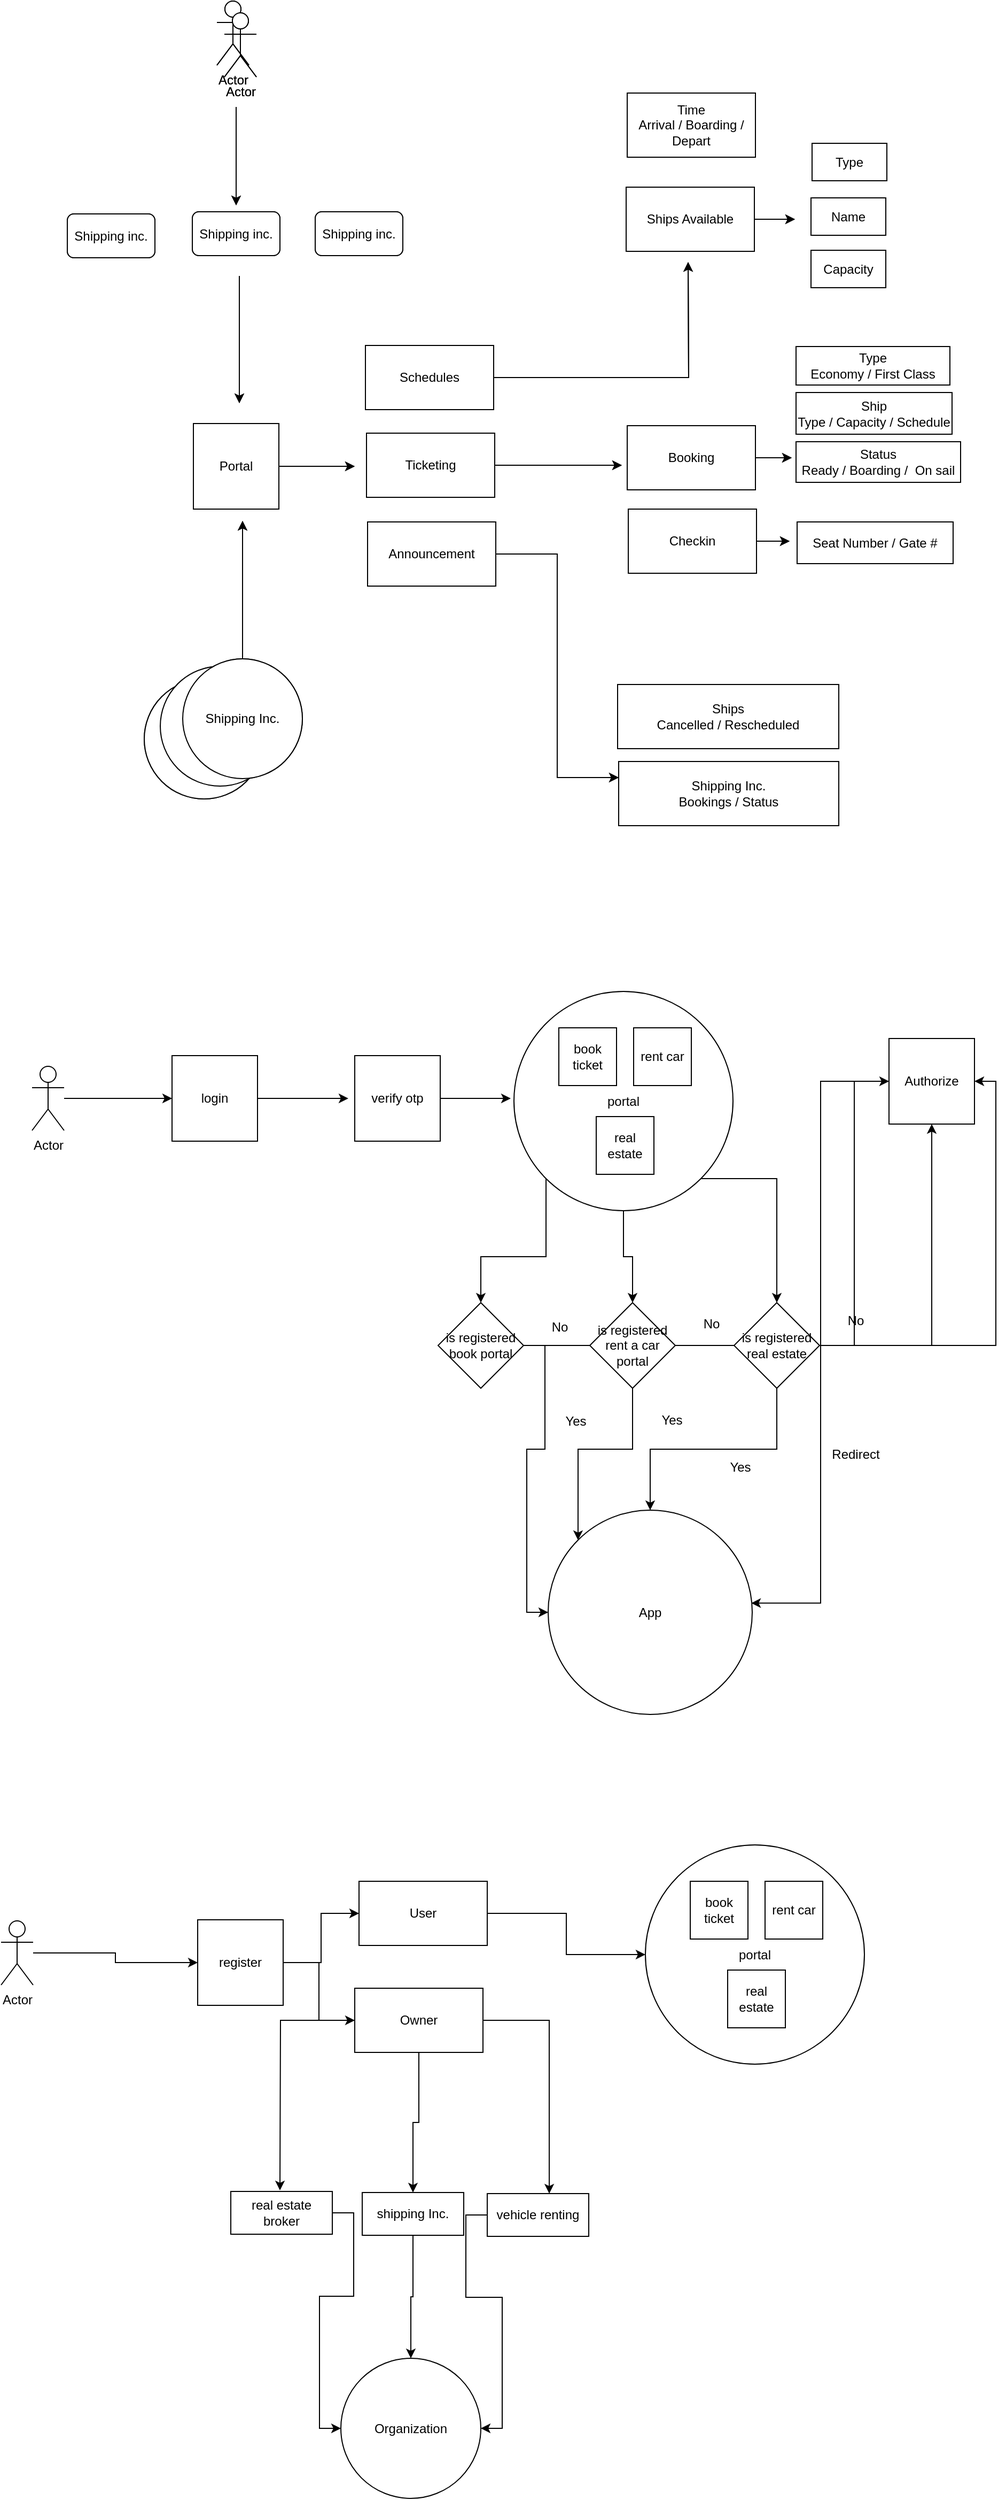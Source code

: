 <mxfile version="21.6.8" type="github">
  <diagram name="Page-1" id="4tpJejH9Ue2AHnvSj34X">
    <mxGraphModel dx="1434" dy="771" grid="1" gridSize="1" guides="1" tooltips="1" connect="1" arrows="1" fold="1" page="1" pageScale="1" pageWidth="1100" pageHeight="850" math="0" shadow="0">
      <root>
        <mxCell id="0" />
        <mxCell id="1" parent="0" />
        <mxCell id="M44vIV6eyuSxTf7FfgR5-26" value="Actor" style="shape=umlActor;verticalLabelPosition=bottom;verticalAlign=top;html=1;outlineConnect=0;" parent="1" vertex="1">
          <mxGeometry x="275" y="39" width="30" height="60" as="geometry" />
        </mxCell>
        <mxCell id="M44vIV6eyuSxTf7FfgR5-57" style="edgeStyle=orthogonalEdgeStyle;rounded=0;orthogonalLoop=1;jettySize=auto;html=1;" parent="1" source="M44vIV6eyuSxTf7FfgR5-27" edge="1">
          <mxGeometry relative="1" as="geometry">
            <mxPoint x="404" y="474" as="targetPoint" />
          </mxGeometry>
        </mxCell>
        <mxCell id="M44vIV6eyuSxTf7FfgR5-27" value="Portal" style="whiteSpace=wrap;html=1;aspect=fixed;" parent="1" vertex="1">
          <mxGeometry x="253" y="434" width="80" height="80" as="geometry" />
        </mxCell>
        <mxCell id="M44vIV6eyuSxTf7FfgR5-41" style="edgeStyle=orthogonalEdgeStyle;rounded=0;orthogonalLoop=1;jettySize=auto;html=1;" parent="1" source="M44vIV6eyuSxTf7FfgR5-35" edge="1">
          <mxGeometry relative="1" as="geometry">
            <mxPoint x="716" y="283" as="targetPoint" />
          </mxGeometry>
        </mxCell>
        <mxCell id="M44vIV6eyuSxTf7FfgR5-35" value="Schedules" style="rounded=0;whiteSpace=wrap;html=1;" parent="1" vertex="1">
          <mxGeometry x="414" y="361" width="120" height="60" as="geometry" />
        </mxCell>
        <mxCell id="M44vIV6eyuSxTf7FfgR5-56" style="edgeStyle=orthogonalEdgeStyle;rounded=0;orthogonalLoop=1;jettySize=auto;html=1;" parent="1" source="M44vIV6eyuSxTf7FfgR5-36" edge="1">
          <mxGeometry relative="1" as="geometry">
            <mxPoint x="654" y="473" as="targetPoint" />
          </mxGeometry>
        </mxCell>
        <mxCell id="M44vIV6eyuSxTf7FfgR5-36" value="Ticketing" style="rounded=0;whiteSpace=wrap;html=1;" parent="1" vertex="1">
          <mxGeometry x="415" y="443" width="120" height="60" as="geometry" />
        </mxCell>
        <mxCell id="M44vIV6eyuSxTf7FfgR5-61" style="edgeStyle=orthogonalEdgeStyle;rounded=0;orthogonalLoop=1;jettySize=auto;html=1;entryX=0;entryY=0.25;entryDx=0;entryDy=0;" parent="1" source="M44vIV6eyuSxTf7FfgR5-37" target="M44vIV6eyuSxTf7FfgR5-60" edge="1">
          <mxGeometry relative="1" as="geometry">
            <mxPoint x="599" y="764" as="targetPoint" />
          </mxGeometry>
        </mxCell>
        <mxCell id="M44vIV6eyuSxTf7FfgR5-37" value="Announcement" style="rounded=0;whiteSpace=wrap;html=1;" parent="1" vertex="1">
          <mxGeometry x="416" y="526" width="120" height="60" as="geometry" />
        </mxCell>
        <mxCell id="M44vIV6eyuSxTf7FfgR5-45" style="edgeStyle=orthogonalEdgeStyle;rounded=0;orthogonalLoop=1;jettySize=auto;html=1;" parent="1" source="M44vIV6eyuSxTf7FfgR5-38" edge="1">
          <mxGeometry relative="1" as="geometry">
            <mxPoint x="816" y="243" as="targetPoint" />
          </mxGeometry>
        </mxCell>
        <mxCell id="M44vIV6eyuSxTf7FfgR5-38" value="Ships Available" style="rounded=0;whiteSpace=wrap;html=1;" parent="1" vertex="1">
          <mxGeometry x="658" y="213" width="120" height="60" as="geometry" />
        </mxCell>
        <mxCell id="M44vIV6eyuSxTf7FfgR5-39" value="Time&lt;br&gt;Arrival / Boarding / Depart" style="rounded=0;whiteSpace=wrap;html=1;" parent="1" vertex="1">
          <mxGeometry x="659" y="125" width="120" height="60" as="geometry" />
        </mxCell>
        <mxCell id="M44vIV6eyuSxTf7FfgR5-40" value="Shipping Inc." style="ellipse;whiteSpace=wrap;html=1;aspect=fixed;" parent="1" vertex="1">
          <mxGeometry x="207" y="673" width="112" height="112" as="geometry" />
        </mxCell>
        <mxCell id="M44vIV6eyuSxTf7FfgR5-42" value="Capacity" style="rounded=0;whiteSpace=wrap;html=1;" parent="1" vertex="1">
          <mxGeometry x="831" y="272" width="70" height="35" as="geometry" />
        </mxCell>
        <mxCell id="M44vIV6eyuSxTf7FfgR5-43" value="Name" style="rounded=0;whiteSpace=wrap;html=1;" parent="1" vertex="1">
          <mxGeometry x="831" y="223" width="70" height="35" as="geometry" />
        </mxCell>
        <mxCell id="M44vIV6eyuSxTf7FfgR5-44" value="Type" style="rounded=0;whiteSpace=wrap;html=1;" parent="1" vertex="1">
          <mxGeometry x="832" y="172" width="70" height="35" as="geometry" />
        </mxCell>
        <mxCell id="M44vIV6eyuSxTf7FfgR5-46" value="Status&lt;br&gt;Ready / Boarding /&amp;nbsp; On sail" style="rounded=0;whiteSpace=wrap;html=1;" parent="1" vertex="1">
          <mxGeometry x="817" y="451" width="154" height="38" as="geometry" />
        </mxCell>
        <mxCell id="M44vIV6eyuSxTf7FfgR5-47" value="Shipping Inc." style="ellipse;whiteSpace=wrap;html=1;aspect=fixed;" parent="1" vertex="1">
          <mxGeometry x="222" y="661" width="112" height="112" as="geometry" />
        </mxCell>
        <mxCell id="M44vIV6eyuSxTf7FfgR5-67" style="edgeStyle=orthogonalEdgeStyle;rounded=0;orthogonalLoop=1;jettySize=auto;html=1;" parent="1" source="M44vIV6eyuSxTf7FfgR5-48" edge="1">
          <mxGeometry relative="1" as="geometry">
            <mxPoint x="299" y="525" as="targetPoint" />
          </mxGeometry>
        </mxCell>
        <mxCell id="M44vIV6eyuSxTf7FfgR5-48" value="Shipping Inc." style="ellipse;whiteSpace=wrap;html=1;aspect=fixed;" parent="1" vertex="1">
          <mxGeometry x="243" y="654" width="112" height="112" as="geometry" />
        </mxCell>
        <mxCell id="M44vIV6eyuSxTf7FfgR5-55" style="edgeStyle=orthogonalEdgeStyle;rounded=0;orthogonalLoop=1;jettySize=auto;html=1;" parent="1" source="M44vIV6eyuSxTf7FfgR5-51" edge="1">
          <mxGeometry relative="1" as="geometry">
            <mxPoint x="813" y="466" as="targetPoint" />
          </mxGeometry>
        </mxCell>
        <mxCell id="M44vIV6eyuSxTf7FfgR5-51" value="Booking" style="rounded=0;whiteSpace=wrap;html=1;" parent="1" vertex="1">
          <mxGeometry x="659" y="436" width="120" height="60" as="geometry" />
        </mxCell>
        <mxCell id="M44vIV6eyuSxTf7FfgR5-52" value="Ship&lt;br&gt;Type / Capacity / Schedule" style="rounded=0;whiteSpace=wrap;html=1;" parent="1" vertex="1">
          <mxGeometry x="817" y="405" width="146" height="39" as="geometry" />
        </mxCell>
        <mxCell id="M44vIV6eyuSxTf7FfgR5-53" value="Type&lt;br&gt;Economy / First Class" style="rounded=0;whiteSpace=wrap;html=1;" parent="1" vertex="1">
          <mxGeometry x="817" y="362" width="144" height="36" as="geometry" />
        </mxCell>
        <mxCell id="M44vIV6eyuSxTf7FfgR5-64" style="edgeStyle=orthogonalEdgeStyle;rounded=0;orthogonalLoop=1;jettySize=auto;html=1;" parent="1" source="M44vIV6eyuSxTf7FfgR5-54" edge="1">
          <mxGeometry relative="1" as="geometry">
            <mxPoint x="811" y="544" as="targetPoint" />
          </mxGeometry>
        </mxCell>
        <mxCell id="M44vIV6eyuSxTf7FfgR5-54" value="Checkin" style="rounded=0;whiteSpace=wrap;html=1;" parent="1" vertex="1">
          <mxGeometry x="660" y="514" width="120" height="60" as="geometry" />
        </mxCell>
        <mxCell id="M44vIV6eyuSxTf7FfgR5-59" value="Ships&lt;br&gt;Cancelled / Rescheduled" style="rounded=0;whiteSpace=wrap;html=1;" parent="1" vertex="1">
          <mxGeometry x="650" y="678" width="207" height="60" as="geometry" />
        </mxCell>
        <mxCell id="M44vIV6eyuSxTf7FfgR5-60" value="Shipping Inc.&lt;br&gt;Bookings / Status" style="rounded=0;whiteSpace=wrap;html=1;" parent="1" vertex="1">
          <mxGeometry x="651" y="750" width="206" height="60" as="geometry" />
        </mxCell>
        <mxCell id="M44vIV6eyuSxTf7FfgR5-63" value="Seat Number / Gate #" style="rounded=0;whiteSpace=wrap;html=1;" parent="1" vertex="1">
          <mxGeometry x="818" y="526" width="146" height="39" as="geometry" />
        </mxCell>
        <mxCell id="M44vIV6eyuSxTf7FfgR5-65" value="Actor" style="shape=umlActor;verticalLabelPosition=bottom;verticalAlign=top;html=1;outlineConnect=0;" parent="1" vertex="1">
          <mxGeometry x="282" y="50" width="30" height="60" as="geometry" />
        </mxCell>
        <mxCell id="M44vIV6eyuSxTf7FfgR5-69" value="Shipping inc." style="rounded=1;whiteSpace=wrap;html=1;" parent="1" vertex="1">
          <mxGeometry x="135" y="238" width="82" height="41" as="geometry" />
        </mxCell>
        <mxCell id="M44vIV6eyuSxTf7FfgR5-70" value="Shipping inc." style="rounded=1;whiteSpace=wrap;html=1;" parent="1" vertex="1">
          <mxGeometry x="252" y="236" width="82" height="41" as="geometry" />
        </mxCell>
        <mxCell id="M44vIV6eyuSxTf7FfgR5-71" value="Shipping inc." style="rounded=1;whiteSpace=wrap;html=1;" parent="1" vertex="1">
          <mxGeometry x="367" y="236" width="82" height="41" as="geometry" />
        </mxCell>
        <mxCell id="M44vIV6eyuSxTf7FfgR5-74" value="" style="endArrow=classic;html=1;rounded=0;" parent="1" edge="1">
          <mxGeometry width="50" height="50" relative="1" as="geometry">
            <mxPoint x="293" y="138" as="sourcePoint" />
            <mxPoint x="293" y="230" as="targetPoint" />
          </mxGeometry>
        </mxCell>
        <mxCell id="M44vIV6eyuSxTf7FfgR5-75" value="" style="endArrow=classic;html=1;rounded=0;" parent="1" edge="1">
          <mxGeometry width="50" height="50" relative="1" as="geometry">
            <mxPoint x="296" y="296" as="sourcePoint" />
            <mxPoint x="296" y="415" as="targetPoint" />
          </mxGeometry>
        </mxCell>
        <mxCell id="CbzwjmHTn6aHVzOJRnb6-1" value="Actor" style="shape=umlActor;verticalLabelPosition=bottom;verticalAlign=top;html=1;outlineConnect=0;" vertex="1" parent="1">
          <mxGeometry x="275" y="39" width="30" height="60" as="geometry" />
        </mxCell>
        <mxCell id="CbzwjmHTn6aHVzOJRnb6-2" style="edgeStyle=orthogonalEdgeStyle;rounded=0;orthogonalLoop=1;jettySize=auto;html=1;" edge="1" parent="1" source="CbzwjmHTn6aHVzOJRnb6-3">
          <mxGeometry relative="1" as="geometry">
            <mxPoint x="404" y="474" as="targetPoint" />
          </mxGeometry>
        </mxCell>
        <mxCell id="CbzwjmHTn6aHVzOJRnb6-3" value="Portal" style="whiteSpace=wrap;html=1;aspect=fixed;" vertex="1" parent="1">
          <mxGeometry x="253" y="434" width="80" height="80" as="geometry" />
        </mxCell>
        <mxCell id="CbzwjmHTn6aHVzOJRnb6-4" style="edgeStyle=orthogonalEdgeStyle;rounded=0;orthogonalLoop=1;jettySize=auto;html=1;" edge="1" parent="1" source="CbzwjmHTn6aHVzOJRnb6-5">
          <mxGeometry relative="1" as="geometry">
            <mxPoint x="716" y="283" as="targetPoint" />
          </mxGeometry>
        </mxCell>
        <mxCell id="CbzwjmHTn6aHVzOJRnb6-5" value="Schedules" style="rounded=0;whiteSpace=wrap;html=1;" vertex="1" parent="1">
          <mxGeometry x="414" y="361" width="120" height="60" as="geometry" />
        </mxCell>
        <mxCell id="CbzwjmHTn6aHVzOJRnb6-6" style="edgeStyle=orthogonalEdgeStyle;rounded=0;orthogonalLoop=1;jettySize=auto;html=1;" edge="1" parent="1" source="CbzwjmHTn6aHVzOJRnb6-7">
          <mxGeometry relative="1" as="geometry">
            <mxPoint x="654" y="473" as="targetPoint" />
          </mxGeometry>
        </mxCell>
        <mxCell id="CbzwjmHTn6aHVzOJRnb6-7" value="Ticketing" style="rounded=0;whiteSpace=wrap;html=1;" vertex="1" parent="1">
          <mxGeometry x="415" y="443" width="120" height="60" as="geometry" />
        </mxCell>
        <mxCell id="CbzwjmHTn6aHVzOJRnb6-8" style="edgeStyle=orthogonalEdgeStyle;rounded=0;orthogonalLoop=1;jettySize=auto;html=1;entryX=0;entryY=0.25;entryDx=0;entryDy=0;" edge="1" parent="1" source="CbzwjmHTn6aHVzOJRnb6-9" target="CbzwjmHTn6aHVzOJRnb6-28">
          <mxGeometry relative="1" as="geometry">
            <mxPoint x="599" y="764" as="targetPoint" />
          </mxGeometry>
        </mxCell>
        <mxCell id="CbzwjmHTn6aHVzOJRnb6-9" value="Announcement" style="rounded=0;whiteSpace=wrap;html=1;" vertex="1" parent="1">
          <mxGeometry x="416" y="526" width="120" height="60" as="geometry" />
        </mxCell>
        <mxCell id="CbzwjmHTn6aHVzOJRnb6-10" style="edgeStyle=orthogonalEdgeStyle;rounded=0;orthogonalLoop=1;jettySize=auto;html=1;" edge="1" parent="1" source="CbzwjmHTn6aHVzOJRnb6-11">
          <mxGeometry relative="1" as="geometry">
            <mxPoint x="816" y="243" as="targetPoint" />
          </mxGeometry>
        </mxCell>
        <mxCell id="CbzwjmHTn6aHVzOJRnb6-11" value="Ships Available" style="rounded=0;whiteSpace=wrap;html=1;" vertex="1" parent="1">
          <mxGeometry x="658" y="213" width="120" height="60" as="geometry" />
        </mxCell>
        <mxCell id="CbzwjmHTn6aHVzOJRnb6-12" value="Time&lt;br&gt;Arrival / Boarding / Depart" style="rounded=0;whiteSpace=wrap;html=1;" vertex="1" parent="1">
          <mxGeometry x="659" y="125" width="120" height="60" as="geometry" />
        </mxCell>
        <mxCell id="CbzwjmHTn6aHVzOJRnb6-13" value="Shipping Inc." style="ellipse;whiteSpace=wrap;html=1;aspect=fixed;" vertex="1" parent="1">
          <mxGeometry x="207" y="673" width="112" height="112" as="geometry" />
        </mxCell>
        <mxCell id="CbzwjmHTn6aHVzOJRnb6-14" value="Capacity" style="rounded=0;whiteSpace=wrap;html=1;" vertex="1" parent="1">
          <mxGeometry x="831" y="272" width="70" height="35" as="geometry" />
        </mxCell>
        <mxCell id="CbzwjmHTn6aHVzOJRnb6-15" value="Name" style="rounded=0;whiteSpace=wrap;html=1;" vertex="1" parent="1">
          <mxGeometry x="831" y="223" width="70" height="35" as="geometry" />
        </mxCell>
        <mxCell id="CbzwjmHTn6aHVzOJRnb6-16" value="Type" style="rounded=0;whiteSpace=wrap;html=1;" vertex="1" parent="1">
          <mxGeometry x="832" y="172" width="70" height="35" as="geometry" />
        </mxCell>
        <mxCell id="CbzwjmHTn6aHVzOJRnb6-17" value="Status&lt;br&gt;Ready / Boarding /&amp;nbsp; On sail" style="rounded=0;whiteSpace=wrap;html=1;" vertex="1" parent="1">
          <mxGeometry x="817" y="451" width="154" height="38" as="geometry" />
        </mxCell>
        <mxCell id="CbzwjmHTn6aHVzOJRnb6-18" value="Shipping Inc." style="ellipse;whiteSpace=wrap;html=1;aspect=fixed;" vertex="1" parent="1">
          <mxGeometry x="222" y="661" width="112" height="112" as="geometry" />
        </mxCell>
        <mxCell id="CbzwjmHTn6aHVzOJRnb6-19" style="edgeStyle=orthogonalEdgeStyle;rounded=0;orthogonalLoop=1;jettySize=auto;html=1;" edge="1" parent="1" source="CbzwjmHTn6aHVzOJRnb6-20">
          <mxGeometry relative="1" as="geometry">
            <mxPoint x="299" y="525" as="targetPoint" />
          </mxGeometry>
        </mxCell>
        <mxCell id="CbzwjmHTn6aHVzOJRnb6-20" value="Shipping Inc." style="ellipse;whiteSpace=wrap;html=1;aspect=fixed;" vertex="1" parent="1">
          <mxGeometry x="243" y="654" width="112" height="112" as="geometry" />
        </mxCell>
        <mxCell id="CbzwjmHTn6aHVzOJRnb6-21" style="edgeStyle=orthogonalEdgeStyle;rounded=0;orthogonalLoop=1;jettySize=auto;html=1;" edge="1" parent="1" source="CbzwjmHTn6aHVzOJRnb6-22">
          <mxGeometry relative="1" as="geometry">
            <mxPoint x="813" y="466" as="targetPoint" />
          </mxGeometry>
        </mxCell>
        <mxCell id="CbzwjmHTn6aHVzOJRnb6-22" value="Booking" style="rounded=0;whiteSpace=wrap;html=1;" vertex="1" parent="1">
          <mxGeometry x="659" y="436" width="120" height="60" as="geometry" />
        </mxCell>
        <mxCell id="CbzwjmHTn6aHVzOJRnb6-23" value="Ship&lt;br&gt;Type / Capacity / Schedule" style="rounded=0;whiteSpace=wrap;html=1;" vertex="1" parent="1">
          <mxGeometry x="817" y="405" width="146" height="39" as="geometry" />
        </mxCell>
        <mxCell id="CbzwjmHTn6aHVzOJRnb6-24" value="Type&lt;br&gt;Economy / First Class" style="rounded=0;whiteSpace=wrap;html=1;" vertex="1" parent="1">
          <mxGeometry x="817" y="362" width="144" height="36" as="geometry" />
        </mxCell>
        <mxCell id="CbzwjmHTn6aHVzOJRnb6-25" style="edgeStyle=orthogonalEdgeStyle;rounded=0;orthogonalLoop=1;jettySize=auto;html=1;" edge="1" parent="1" source="CbzwjmHTn6aHVzOJRnb6-26">
          <mxGeometry relative="1" as="geometry">
            <mxPoint x="811" y="544" as="targetPoint" />
          </mxGeometry>
        </mxCell>
        <mxCell id="CbzwjmHTn6aHVzOJRnb6-26" value="Checkin" style="rounded=0;whiteSpace=wrap;html=1;" vertex="1" parent="1">
          <mxGeometry x="660" y="514" width="120" height="60" as="geometry" />
        </mxCell>
        <mxCell id="CbzwjmHTn6aHVzOJRnb6-27" value="Ships&lt;br&gt;Cancelled / Rescheduled" style="rounded=0;whiteSpace=wrap;html=1;" vertex="1" parent="1">
          <mxGeometry x="650" y="678" width="207" height="60" as="geometry" />
        </mxCell>
        <mxCell id="CbzwjmHTn6aHVzOJRnb6-28" value="Shipping Inc.&lt;br&gt;Bookings / Status" style="rounded=0;whiteSpace=wrap;html=1;" vertex="1" parent="1">
          <mxGeometry x="651" y="750" width="206" height="60" as="geometry" />
        </mxCell>
        <mxCell id="CbzwjmHTn6aHVzOJRnb6-29" value="Seat Number / Gate #" style="rounded=0;whiteSpace=wrap;html=1;" vertex="1" parent="1">
          <mxGeometry x="818" y="526" width="146" height="39" as="geometry" />
        </mxCell>
        <mxCell id="CbzwjmHTn6aHVzOJRnb6-30" value="Actor" style="shape=umlActor;verticalLabelPosition=bottom;verticalAlign=top;html=1;outlineConnect=0;" vertex="1" parent="1">
          <mxGeometry x="282" y="50" width="30" height="60" as="geometry" />
        </mxCell>
        <mxCell id="CbzwjmHTn6aHVzOJRnb6-31" value="Shipping inc." style="rounded=1;whiteSpace=wrap;html=1;" vertex="1" parent="1">
          <mxGeometry x="135" y="238" width="82" height="41" as="geometry" />
        </mxCell>
        <mxCell id="CbzwjmHTn6aHVzOJRnb6-32" value="Shipping inc." style="rounded=1;whiteSpace=wrap;html=1;" vertex="1" parent="1">
          <mxGeometry x="252" y="236" width="82" height="41" as="geometry" />
        </mxCell>
        <mxCell id="CbzwjmHTn6aHVzOJRnb6-33" value="Shipping inc." style="rounded=1;whiteSpace=wrap;html=1;" vertex="1" parent="1">
          <mxGeometry x="367" y="236" width="82" height="41" as="geometry" />
        </mxCell>
        <mxCell id="CbzwjmHTn6aHVzOJRnb6-34" value="" style="endArrow=classic;html=1;rounded=0;" edge="1" parent="1">
          <mxGeometry width="50" height="50" relative="1" as="geometry">
            <mxPoint x="293" y="138" as="sourcePoint" />
            <mxPoint x="293" y="230" as="targetPoint" />
          </mxGeometry>
        </mxCell>
        <mxCell id="CbzwjmHTn6aHVzOJRnb6-35" value="" style="endArrow=classic;html=1;rounded=0;" edge="1" parent="1">
          <mxGeometry width="50" height="50" relative="1" as="geometry">
            <mxPoint x="296" y="296" as="sourcePoint" />
            <mxPoint x="296" y="415" as="targetPoint" />
          </mxGeometry>
        </mxCell>
        <mxCell id="CbzwjmHTn6aHVzOJRnb6-36" style="edgeStyle=orthogonalEdgeStyle;rounded=0;orthogonalLoop=1;jettySize=auto;html=1;entryX=0;entryY=0.5;entryDx=0;entryDy=0;" edge="1" parent="1" source="CbzwjmHTn6aHVzOJRnb6-37" target="CbzwjmHTn6aHVzOJRnb6-39">
          <mxGeometry relative="1" as="geometry" />
        </mxCell>
        <mxCell id="CbzwjmHTn6aHVzOJRnb6-37" value="Actor" style="shape=umlActor;verticalLabelPosition=bottom;verticalAlign=top;html=1;outlineConnect=0;" vertex="1" parent="1">
          <mxGeometry x="102" y="1035" width="30" height="60" as="geometry" />
        </mxCell>
        <mxCell id="CbzwjmHTn6aHVzOJRnb6-38" style="edgeStyle=orthogonalEdgeStyle;rounded=0;orthogonalLoop=1;jettySize=auto;html=1;" edge="1" parent="1" source="CbzwjmHTn6aHVzOJRnb6-39">
          <mxGeometry relative="1" as="geometry">
            <mxPoint x="398" y="1065" as="targetPoint" />
          </mxGeometry>
        </mxCell>
        <mxCell id="CbzwjmHTn6aHVzOJRnb6-39" value="login" style="whiteSpace=wrap;html=1;aspect=fixed;" vertex="1" parent="1">
          <mxGeometry x="233" y="1025" width="80" height="80" as="geometry" />
        </mxCell>
        <mxCell id="CbzwjmHTn6aHVzOJRnb6-40" style="edgeStyle=orthogonalEdgeStyle;rounded=0;orthogonalLoop=1;jettySize=auto;html=1;" edge="1" parent="1" source="CbzwjmHTn6aHVzOJRnb6-41">
          <mxGeometry relative="1" as="geometry">
            <mxPoint x="550" y="1065" as="targetPoint" />
          </mxGeometry>
        </mxCell>
        <mxCell id="CbzwjmHTn6aHVzOJRnb6-41" value="verify otp" style="whiteSpace=wrap;html=1;aspect=fixed;" vertex="1" parent="1">
          <mxGeometry x="404" y="1025" width="80" height="80" as="geometry" />
        </mxCell>
        <mxCell id="CbzwjmHTn6aHVzOJRnb6-42" style="edgeStyle=orthogonalEdgeStyle;rounded=0;orthogonalLoop=1;jettySize=auto;html=1;exitX=0;exitY=1;exitDx=0;exitDy=0;entryX=0.5;entryY=0;entryDx=0;entryDy=0;" edge="1" parent="1" source="CbzwjmHTn6aHVzOJRnb6-45" target="CbzwjmHTn6aHVzOJRnb6-51">
          <mxGeometry relative="1" as="geometry" />
        </mxCell>
        <mxCell id="CbzwjmHTn6aHVzOJRnb6-43" style="edgeStyle=orthogonalEdgeStyle;rounded=0;orthogonalLoop=1;jettySize=auto;html=1;entryX=0.5;entryY=0;entryDx=0;entryDy=0;" edge="1" parent="1" source="CbzwjmHTn6aHVzOJRnb6-45" target="CbzwjmHTn6aHVzOJRnb6-54">
          <mxGeometry relative="1" as="geometry" />
        </mxCell>
        <mxCell id="CbzwjmHTn6aHVzOJRnb6-44" style="edgeStyle=orthogonalEdgeStyle;rounded=0;orthogonalLoop=1;jettySize=auto;html=1;exitX=1;exitY=1;exitDx=0;exitDy=0;" edge="1" parent="1" source="CbzwjmHTn6aHVzOJRnb6-45" target="CbzwjmHTn6aHVzOJRnb6-57">
          <mxGeometry relative="1" as="geometry" />
        </mxCell>
        <mxCell id="CbzwjmHTn6aHVzOJRnb6-45" value="portal" style="ellipse;whiteSpace=wrap;html=1;aspect=fixed;" vertex="1" parent="1">
          <mxGeometry x="553" y="965" width="205" height="205" as="geometry" />
        </mxCell>
        <mxCell id="CbzwjmHTn6aHVzOJRnb6-46" value="book ticket" style="whiteSpace=wrap;html=1;aspect=fixed;" vertex="1" parent="1">
          <mxGeometry x="595" y="999" width="54" height="54" as="geometry" />
        </mxCell>
        <mxCell id="CbzwjmHTn6aHVzOJRnb6-47" value="rent car" style="whiteSpace=wrap;html=1;aspect=fixed;" vertex="1" parent="1">
          <mxGeometry x="665" y="999" width="54" height="54" as="geometry" />
        </mxCell>
        <mxCell id="CbzwjmHTn6aHVzOJRnb6-48" value="real estate" style="whiteSpace=wrap;html=1;aspect=fixed;" vertex="1" parent="1">
          <mxGeometry x="630" y="1082" width="54" height="54" as="geometry" />
        </mxCell>
        <mxCell id="CbzwjmHTn6aHVzOJRnb6-49" style="edgeStyle=orthogonalEdgeStyle;rounded=0;orthogonalLoop=1;jettySize=auto;html=1;entryX=1;entryY=0.5;entryDx=0;entryDy=0;" edge="1" parent="1" source="CbzwjmHTn6aHVzOJRnb6-51" target="CbzwjmHTn6aHVzOJRnb6-59">
          <mxGeometry relative="1" as="geometry" />
        </mxCell>
        <mxCell id="CbzwjmHTn6aHVzOJRnb6-50" style="edgeStyle=orthogonalEdgeStyle;rounded=0;orthogonalLoop=1;jettySize=auto;html=1;entryX=0;entryY=0.5;entryDx=0;entryDy=0;" edge="1" parent="1" source="CbzwjmHTn6aHVzOJRnb6-51" target="CbzwjmHTn6aHVzOJRnb6-63">
          <mxGeometry relative="1" as="geometry" />
        </mxCell>
        <mxCell id="CbzwjmHTn6aHVzOJRnb6-51" value="is registered&lt;br&gt;book portal" style="rhombus;whiteSpace=wrap;html=1;" vertex="1" parent="1">
          <mxGeometry x="482" y="1256" width="80" height="80" as="geometry" />
        </mxCell>
        <mxCell id="CbzwjmHTn6aHVzOJRnb6-52" style="edgeStyle=orthogonalEdgeStyle;rounded=0;orthogonalLoop=1;jettySize=auto;html=1;" edge="1" parent="1" source="CbzwjmHTn6aHVzOJRnb6-54" target="CbzwjmHTn6aHVzOJRnb6-59">
          <mxGeometry relative="1" as="geometry" />
        </mxCell>
        <mxCell id="CbzwjmHTn6aHVzOJRnb6-53" style="edgeStyle=orthogonalEdgeStyle;rounded=0;orthogonalLoop=1;jettySize=auto;html=1;entryX=0;entryY=0;entryDx=0;entryDy=0;" edge="1" parent="1" source="CbzwjmHTn6aHVzOJRnb6-54" target="CbzwjmHTn6aHVzOJRnb6-63">
          <mxGeometry relative="1" as="geometry" />
        </mxCell>
        <mxCell id="CbzwjmHTn6aHVzOJRnb6-54" value="is registered&lt;br&gt;rent a car portal" style="rhombus;whiteSpace=wrap;html=1;" vertex="1" parent="1">
          <mxGeometry x="624" y="1256" width="80" height="80" as="geometry" />
        </mxCell>
        <mxCell id="CbzwjmHTn6aHVzOJRnb6-55" style="edgeStyle=orthogonalEdgeStyle;rounded=0;orthogonalLoop=1;jettySize=auto;html=1;entryX=0;entryY=0.5;entryDx=0;entryDy=0;" edge="1" parent="1" source="CbzwjmHTn6aHVzOJRnb6-57" target="CbzwjmHTn6aHVzOJRnb6-59">
          <mxGeometry relative="1" as="geometry" />
        </mxCell>
        <mxCell id="CbzwjmHTn6aHVzOJRnb6-56" style="edgeStyle=orthogonalEdgeStyle;rounded=0;orthogonalLoop=1;jettySize=auto;html=1;" edge="1" parent="1" source="CbzwjmHTn6aHVzOJRnb6-57" target="CbzwjmHTn6aHVzOJRnb6-63">
          <mxGeometry relative="1" as="geometry" />
        </mxCell>
        <mxCell id="CbzwjmHTn6aHVzOJRnb6-57" value="is registered&lt;br&gt;real estate" style="rhombus;whiteSpace=wrap;html=1;" vertex="1" parent="1">
          <mxGeometry x="759" y="1256" width="80" height="80" as="geometry" />
        </mxCell>
        <mxCell id="CbzwjmHTn6aHVzOJRnb6-58" style="edgeStyle=orthogonalEdgeStyle;rounded=0;orthogonalLoop=1;jettySize=auto;html=1;entryX=0.995;entryY=0.455;entryDx=0;entryDy=0;entryPerimeter=0;" edge="1" parent="1" source="CbzwjmHTn6aHVzOJRnb6-59" target="CbzwjmHTn6aHVzOJRnb6-63">
          <mxGeometry relative="1" as="geometry" />
        </mxCell>
        <mxCell id="CbzwjmHTn6aHVzOJRnb6-59" value="Authorize" style="whiteSpace=wrap;html=1;aspect=fixed;" vertex="1" parent="1">
          <mxGeometry x="904" y="1009" width="80" height="80" as="geometry" />
        </mxCell>
        <mxCell id="CbzwjmHTn6aHVzOJRnb6-60" value="No" style="text;html=1;strokeColor=none;fillColor=none;align=center;verticalAlign=middle;whiteSpace=wrap;rounded=0;" vertex="1" parent="1">
          <mxGeometry x="566" y="1264" width="60" height="30" as="geometry" />
        </mxCell>
        <mxCell id="CbzwjmHTn6aHVzOJRnb6-61" value="No" style="text;html=1;strokeColor=none;fillColor=none;align=center;verticalAlign=middle;whiteSpace=wrap;rounded=0;" vertex="1" parent="1">
          <mxGeometry x="708" y="1261" width="60" height="30" as="geometry" />
        </mxCell>
        <mxCell id="CbzwjmHTn6aHVzOJRnb6-62" value="No" style="text;html=1;strokeColor=none;fillColor=none;align=center;verticalAlign=middle;whiteSpace=wrap;rounded=0;" vertex="1" parent="1">
          <mxGeometry x="843" y="1258" width="60" height="30" as="geometry" />
        </mxCell>
        <mxCell id="CbzwjmHTn6aHVzOJRnb6-63" value="App" style="ellipse;whiteSpace=wrap;html=1;aspect=fixed;" vertex="1" parent="1">
          <mxGeometry x="585" y="1450" width="191" height="191" as="geometry" />
        </mxCell>
        <mxCell id="CbzwjmHTn6aHVzOJRnb6-64" value="Yes" style="text;html=1;strokeColor=none;fillColor=none;align=center;verticalAlign=middle;whiteSpace=wrap;rounded=0;" vertex="1" parent="1">
          <mxGeometry x="581" y="1352" width="60" height="30" as="geometry" />
        </mxCell>
        <mxCell id="CbzwjmHTn6aHVzOJRnb6-65" value="Yes" style="text;html=1;strokeColor=none;fillColor=none;align=center;verticalAlign=middle;whiteSpace=wrap;rounded=0;" vertex="1" parent="1">
          <mxGeometry x="671" y="1351" width="60" height="30" as="geometry" />
        </mxCell>
        <mxCell id="CbzwjmHTn6aHVzOJRnb6-66" value="Yes" style="text;html=1;strokeColor=none;fillColor=none;align=center;verticalAlign=middle;whiteSpace=wrap;rounded=0;" vertex="1" parent="1">
          <mxGeometry x="735" y="1395" width="60" height="30" as="geometry" />
        </mxCell>
        <mxCell id="CbzwjmHTn6aHVzOJRnb6-67" value="Redirect" style="text;html=1;strokeColor=none;fillColor=none;align=center;verticalAlign=middle;whiteSpace=wrap;rounded=0;" vertex="1" parent="1">
          <mxGeometry x="843" y="1383" width="60" height="30" as="geometry" />
        </mxCell>
        <mxCell id="CbzwjmHTn6aHVzOJRnb6-68" style="edgeStyle=orthogonalEdgeStyle;rounded=0;orthogonalLoop=1;jettySize=auto;html=1;entryX=0;entryY=0.5;entryDx=0;entryDy=0;" edge="1" parent="1" source="CbzwjmHTn6aHVzOJRnb6-69" target="CbzwjmHTn6aHVzOJRnb6-72">
          <mxGeometry relative="1" as="geometry" />
        </mxCell>
        <mxCell id="CbzwjmHTn6aHVzOJRnb6-69" value="Actor" style="shape=umlActor;verticalLabelPosition=bottom;verticalAlign=top;html=1;outlineConnect=0;" vertex="1" parent="1">
          <mxGeometry x="73" y="1834" width="30" height="60" as="geometry" />
        </mxCell>
        <mxCell id="CbzwjmHTn6aHVzOJRnb6-70" style="edgeStyle=orthogonalEdgeStyle;rounded=0;orthogonalLoop=1;jettySize=auto;html=1;" edge="1" parent="1" source="CbzwjmHTn6aHVzOJRnb6-72" target="CbzwjmHTn6aHVzOJRnb6-78">
          <mxGeometry relative="1" as="geometry" />
        </mxCell>
        <mxCell id="CbzwjmHTn6aHVzOJRnb6-71" style="edgeStyle=orthogonalEdgeStyle;rounded=0;orthogonalLoop=1;jettySize=auto;html=1;entryX=0;entryY=0.5;entryDx=0;entryDy=0;" edge="1" parent="1" source="CbzwjmHTn6aHVzOJRnb6-72" target="CbzwjmHTn6aHVzOJRnb6-74">
          <mxGeometry relative="1" as="geometry" />
        </mxCell>
        <mxCell id="CbzwjmHTn6aHVzOJRnb6-72" value="register" style="whiteSpace=wrap;html=1;aspect=fixed;" vertex="1" parent="1">
          <mxGeometry x="257" y="1833" width="80" height="80" as="geometry" />
        </mxCell>
        <mxCell id="CbzwjmHTn6aHVzOJRnb6-73" style="edgeStyle=orthogonalEdgeStyle;rounded=0;orthogonalLoop=1;jettySize=auto;html=1;entryX=0;entryY=0.5;entryDx=0;entryDy=0;" edge="1" parent="1" source="CbzwjmHTn6aHVzOJRnb6-74" target="CbzwjmHTn6aHVzOJRnb6-86">
          <mxGeometry relative="1" as="geometry" />
        </mxCell>
        <mxCell id="CbzwjmHTn6aHVzOJRnb6-74" value="User" style="rounded=0;whiteSpace=wrap;html=1;" vertex="1" parent="1">
          <mxGeometry x="408" y="1797" width="120" height="60" as="geometry" />
        </mxCell>
        <mxCell id="CbzwjmHTn6aHVzOJRnb6-75" style="edgeStyle=orthogonalEdgeStyle;rounded=0;orthogonalLoop=1;jettySize=auto;html=1;entryX=0.5;entryY=0;entryDx=0;entryDy=0;" edge="1" parent="1" source="CbzwjmHTn6aHVzOJRnb6-78" target="CbzwjmHTn6aHVzOJRnb6-81">
          <mxGeometry relative="1" as="geometry">
            <mxPoint x="464" y="2080" as="targetPoint" />
          </mxGeometry>
        </mxCell>
        <mxCell id="CbzwjmHTn6aHVzOJRnb6-76" style="edgeStyle=orthogonalEdgeStyle;rounded=0;orthogonalLoop=1;jettySize=auto;html=1;entryX=0.611;entryY=0;entryDx=0;entryDy=0;entryPerimeter=0;" edge="1" parent="1" source="CbzwjmHTn6aHVzOJRnb6-78" target="CbzwjmHTn6aHVzOJRnb6-83">
          <mxGeometry relative="1" as="geometry" />
        </mxCell>
        <mxCell id="CbzwjmHTn6aHVzOJRnb6-77" style="edgeStyle=orthogonalEdgeStyle;rounded=0;orthogonalLoop=1;jettySize=auto;html=1;" edge="1" parent="1" source="CbzwjmHTn6aHVzOJRnb6-78">
          <mxGeometry relative="1" as="geometry">
            <mxPoint x="334" y="2086" as="targetPoint" />
          </mxGeometry>
        </mxCell>
        <mxCell id="CbzwjmHTn6aHVzOJRnb6-78" value="Owner" style="rounded=0;whiteSpace=wrap;html=1;" vertex="1" parent="1">
          <mxGeometry x="404" y="1897" width="120" height="60" as="geometry" />
        </mxCell>
        <mxCell id="CbzwjmHTn6aHVzOJRnb6-79" value="Organization" style="ellipse;whiteSpace=wrap;html=1;aspect=fixed;" vertex="1" parent="1">
          <mxGeometry x="391" y="2243" width="131" height="131" as="geometry" />
        </mxCell>
        <mxCell id="CbzwjmHTn6aHVzOJRnb6-80" style="edgeStyle=orthogonalEdgeStyle;rounded=0;orthogonalLoop=1;jettySize=auto;html=1;entryX=0.5;entryY=0;entryDx=0;entryDy=0;" edge="1" parent="1" source="CbzwjmHTn6aHVzOJRnb6-81" target="CbzwjmHTn6aHVzOJRnb6-79">
          <mxGeometry relative="1" as="geometry" />
        </mxCell>
        <mxCell id="CbzwjmHTn6aHVzOJRnb6-81" value="shipping Inc." style="rounded=0;whiteSpace=wrap;html=1;" vertex="1" parent="1">
          <mxGeometry x="411" y="2088" width="95" height="40" as="geometry" />
        </mxCell>
        <mxCell id="CbzwjmHTn6aHVzOJRnb6-82" style="edgeStyle=orthogonalEdgeStyle;rounded=0;orthogonalLoop=1;jettySize=auto;html=1;entryX=1;entryY=0.5;entryDx=0;entryDy=0;" edge="1" parent="1" source="CbzwjmHTn6aHVzOJRnb6-83" target="CbzwjmHTn6aHVzOJRnb6-79">
          <mxGeometry relative="1" as="geometry" />
        </mxCell>
        <mxCell id="CbzwjmHTn6aHVzOJRnb6-83" value="vehicle renting" style="rounded=0;whiteSpace=wrap;html=1;" vertex="1" parent="1">
          <mxGeometry x="528" y="2089" width="95" height="40" as="geometry" />
        </mxCell>
        <mxCell id="CbzwjmHTn6aHVzOJRnb6-84" style="edgeStyle=orthogonalEdgeStyle;rounded=0;orthogonalLoop=1;jettySize=auto;html=1;entryX=0;entryY=0.5;entryDx=0;entryDy=0;" edge="1" parent="1" source="CbzwjmHTn6aHVzOJRnb6-85" target="CbzwjmHTn6aHVzOJRnb6-79">
          <mxGeometry relative="1" as="geometry" />
        </mxCell>
        <mxCell id="CbzwjmHTn6aHVzOJRnb6-85" value="real estate broker" style="rounded=0;whiteSpace=wrap;html=1;" vertex="1" parent="1">
          <mxGeometry x="288" y="2087" width="95" height="40" as="geometry" />
        </mxCell>
        <mxCell id="CbzwjmHTn6aHVzOJRnb6-86" value="portal" style="ellipse;whiteSpace=wrap;html=1;aspect=fixed;" vertex="1" parent="1">
          <mxGeometry x="676" y="1763" width="205" height="205" as="geometry" />
        </mxCell>
        <mxCell id="CbzwjmHTn6aHVzOJRnb6-87" value="real estate" style="whiteSpace=wrap;html=1;aspect=fixed;" vertex="1" parent="1">
          <mxGeometry x="753" y="1880" width="54" height="54" as="geometry" />
        </mxCell>
        <mxCell id="CbzwjmHTn6aHVzOJRnb6-88" value="book ticket" style="whiteSpace=wrap;html=1;aspect=fixed;" vertex="1" parent="1">
          <mxGeometry x="718" y="1797" width="54" height="54" as="geometry" />
        </mxCell>
        <mxCell id="CbzwjmHTn6aHVzOJRnb6-89" value="rent car" style="whiteSpace=wrap;html=1;aspect=fixed;" vertex="1" parent="1">
          <mxGeometry x="788" y="1797" width="54" height="54" as="geometry" />
        </mxCell>
      </root>
    </mxGraphModel>
  </diagram>
</mxfile>

